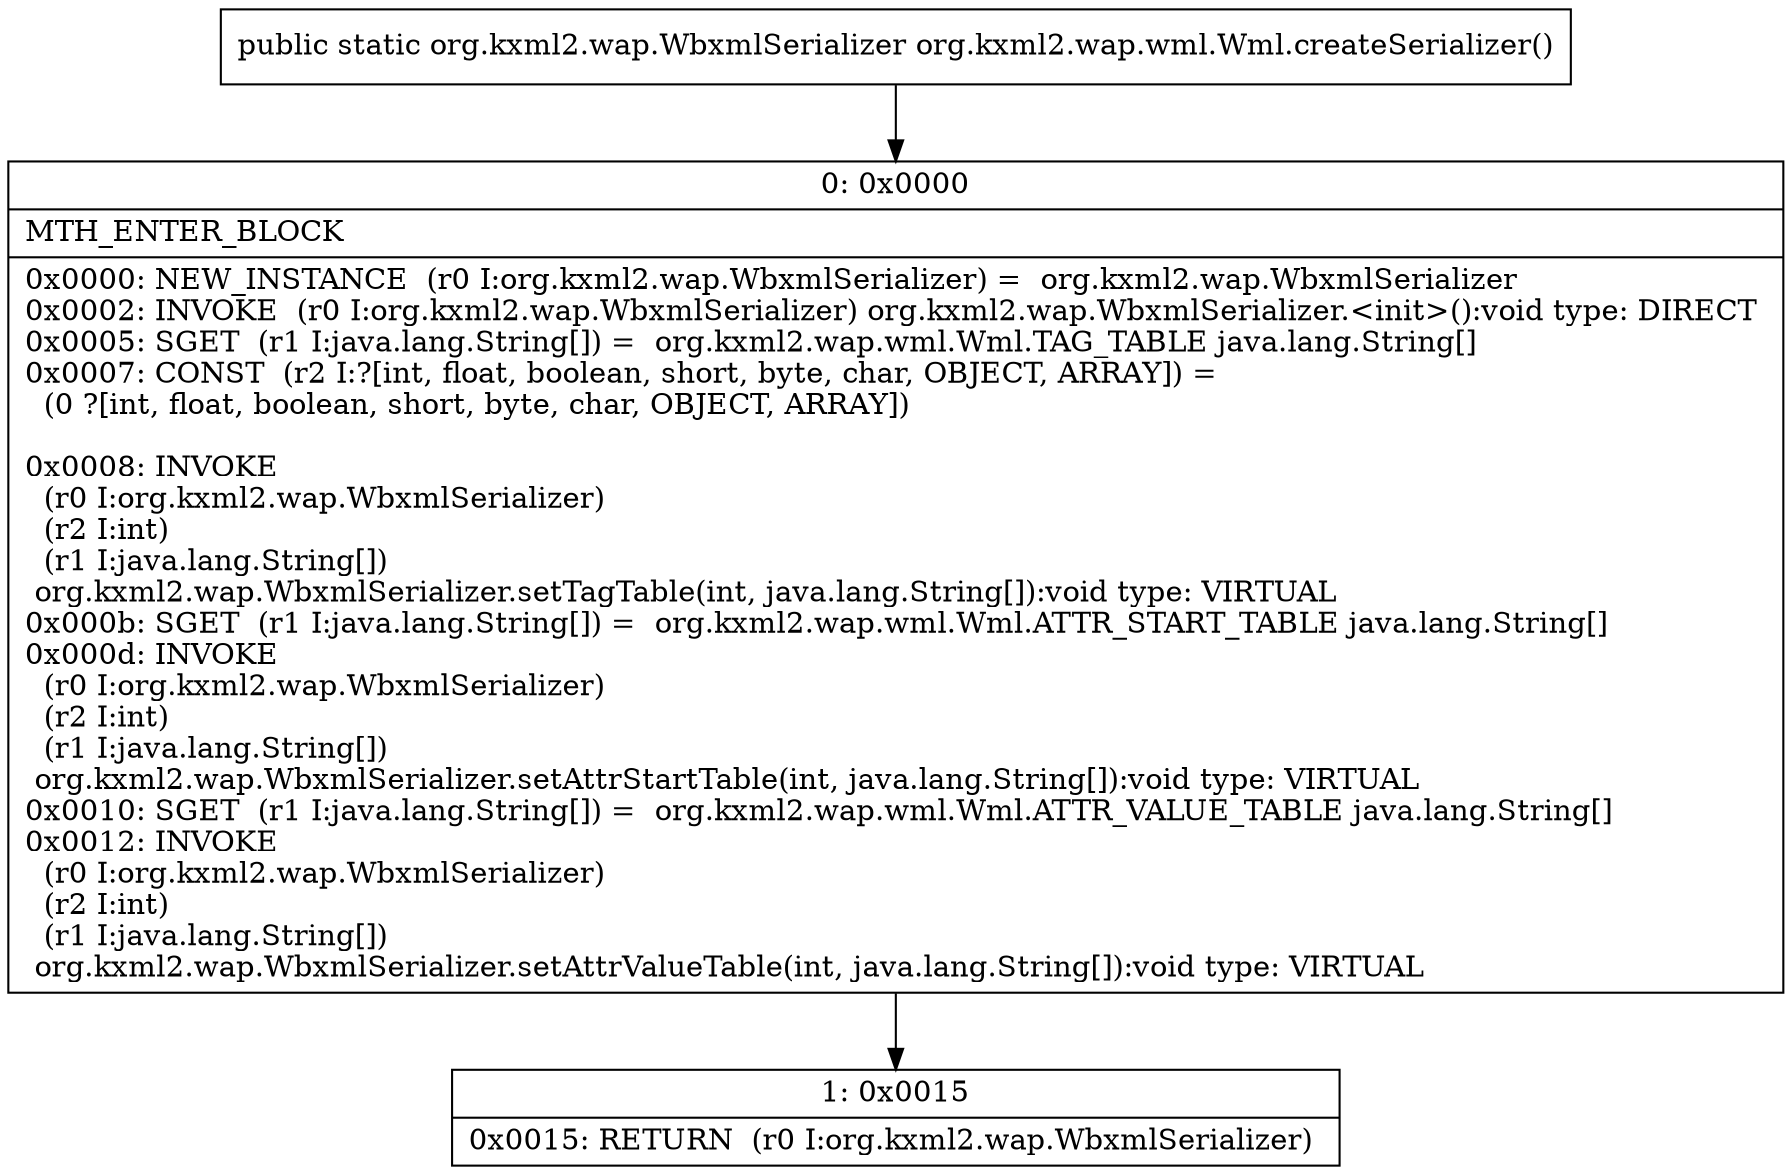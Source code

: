 digraph "CFG fororg.kxml2.wap.wml.Wml.createSerializer()Lorg\/kxml2\/wap\/WbxmlSerializer;" {
Node_0 [shape=record,label="{0\:\ 0x0000|MTH_ENTER_BLOCK\l|0x0000: NEW_INSTANCE  (r0 I:org.kxml2.wap.WbxmlSerializer) =  org.kxml2.wap.WbxmlSerializer \l0x0002: INVOKE  (r0 I:org.kxml2.wap.WbxmlSerializer) org.kxml2.wap.WbxmlSerializer.\<init\>():void type: DIRECT \l0x0005: SGET  (r1 I:java.lang.String[]) =  org.kxml2.wap.wml.Wml.TAG_TABLE java.lang.String[] \l0x0007: CONST  (r2 I:?[int, float, boolean, short, byte, char, OBJECT, ARRAY]) = \l  (0 ?[int, float, boolean, short, byte, char, OBJECT, ARRAY])\l \l0x0008: INVOKE  \l  (r0 I:org.kxml2.wap.WbxmlSerializer)\l  (r2 I:int)\l  (r1 I:java.lang.String[])\l org.kxml2.wap.WbxmlSerializer.setTagTable(int, java.lang.String[]):void type: VIRTUAL \l0x000b: SGET  (r1 I:java.lang.String[]) =  org.kxml2.wap.wml.Wml.ATTR_START_TABLE java.lang.String[] \l0x000d: INVOKE  \l  (r0 I:org.kxml2.wap.WbxmlSerializer)\l  (r2 I:int)\l  (r1 I:java.lang.String[])\l org.kxml2.wap.WbxmlSerializer.setAttrStartTable(int, java.lang.String[]):void type: VIRTUAL \l0x0010: SGET  (r1 I:java.lang.String[]) =  org.kxml2.wap.wml.Wml.ATTR_VALUE_TABLE java.lang.String[] \l0x0012: INVOKE  \l  (r0 I:org.kxml2.wap.WbxmlSerializer)\l  (r2 I:int)\l  (r1 I:java.lang.String[])\l org.kxml2.wap.WbxmlSerializer.setAttrValueTable(int, java.lang.String[]):void type: VIRTUAL \l}"];
Node_1 [shape=record,label="{1\:\ 0x0015|0x0015: RETURN  (r0 I:org.kxml2.wap.WbxmlSerializer) \l}"];
MethodNode[shape=record,label="{public static org.kxml2.wap.WbxmlSerializer org.kxml2.wap.wml.Wml.createSerializer() }"];
MethodNode -> Node_0;
Node_0 -> Node_1;
}

